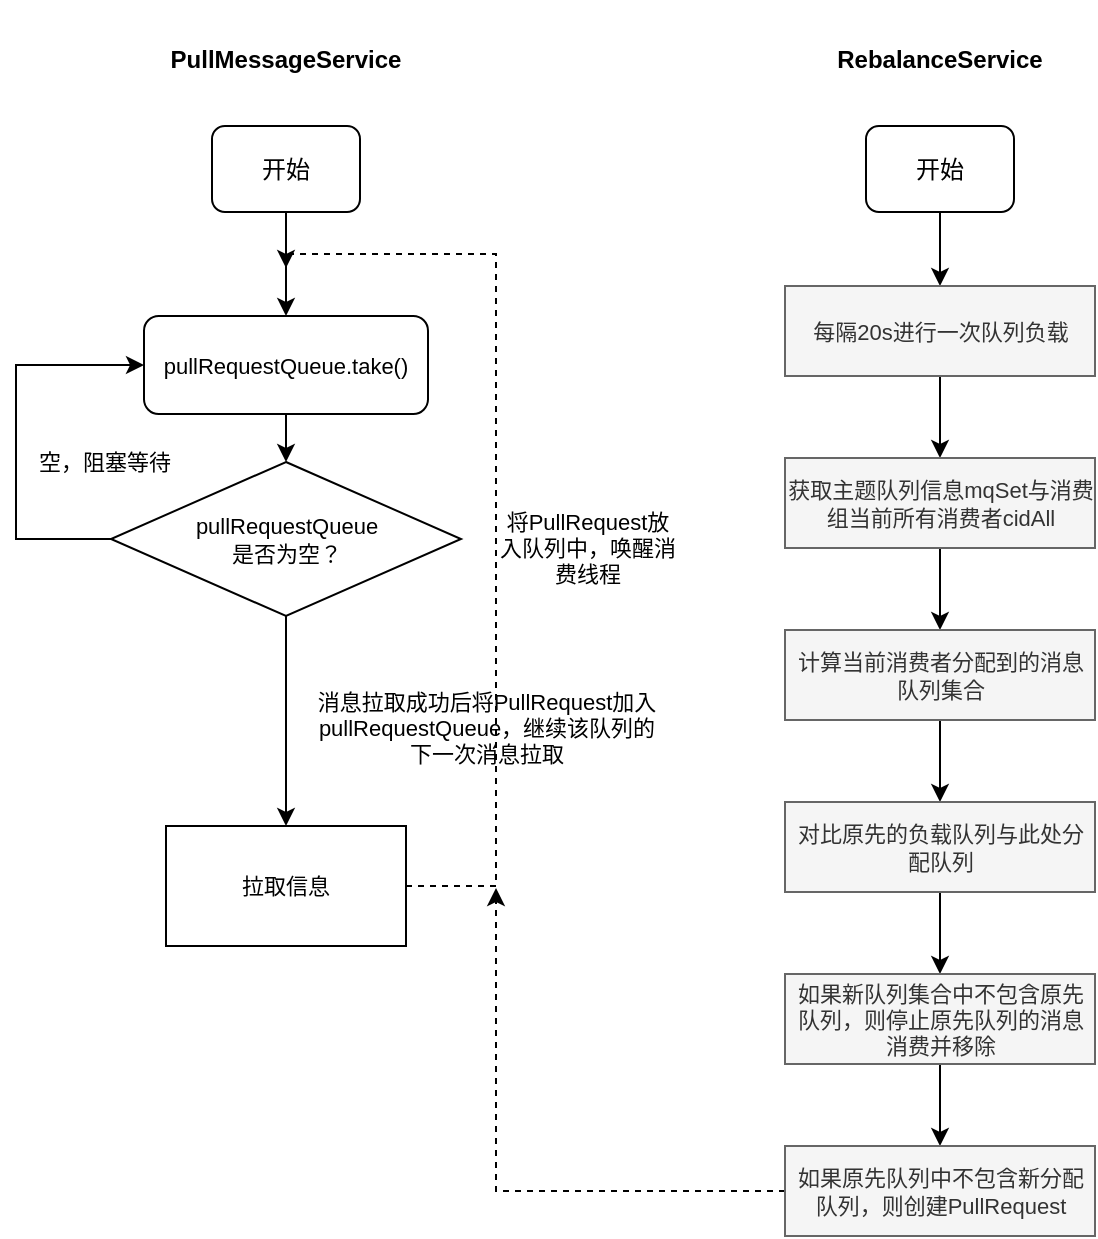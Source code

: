 <mxfile version="18.0.4" type="device"><diagram id="XelOWYu3pNfXOmx1y7ol" name="Page-1"><mxGraphModel dx="1535" dy="607" grid="0" gridSize="10" guides="1" tooltips="1" connect="1" arrows="1" fold="1" page="0" pageScale="1" pageWidth="827" pageHeight="1169" math="0" shadow="0"><root><mxCell id="0"/><mxCell id="1" parent="0"/><mxCell id="_-G2TWeiuOPs0bYhApLy-13" style="edgeStyle=orthogonalEdgeStyle;rounded=0;orthogonalLoop=1;jettySize=auto;html=1;entryX=0.5;entryY=0;entryDx=0;entryDy=0;fontSize=11;" edge="1" parent="1" source="_-G2TWeiuOPs0bYhApLy-1" target="_-G2TWeiuOPs0bYhApLy-5"><mxGeometry relative="1" as="geometry"/></mxCell><mxCell id="_-G2TWeiuOPs0bYhApLy-1" value="开始" style="rounded=1;whiteSpace=wrap;html=1;" vertex="1" parent="1"><mxGeometry x="26" y="100" width="74" height="43" as="geometry"/></mxCell><mxCell id="_-G2TWeiuOPs0bYhApLy-2" value="&lt;b&gt;PullMessageService&lt;/b&gt;" style="text;html=1;strokeColor=none;fillColor=none;align=center;verticalAlign=middle;whiteSpace=wrap;rounded=0;" vertex="1" parent="1"><mxGeometry x="8" y="37" width="110" height="60" as="geometry"/></mxCell><mxCell id="_-G2TWeiuOPs0bYhApLy-20" style="edgeStyle=orthogonalEdgeStyle;rounded=0;orthogonalLoop=1;jettySize=auto;html=1;entryX=0.5;entryY=0;entryDx=0;entryDy=0;fontSize=11;" edge="1" parent="1" source="_-G2TWeiuOPs0bYhApLy-3" target="_-G2TWeiuOPs0bYhApLy-17"><mxGeometry relative="1" as="geometry"/></mxCell><mxCell id="_-G2TWeiuOPs0bYhApLy-3" value="开始" style="rounded=1;whiteSpace=wrap;html=1;" vertex="1" parent="1"><mxGeometry x="353" y="100" width="74" height="43" as="geometry"/></mxCell><mxCell id="_-G2TWeiuOPs0bYhApLy-4" value="&lt;b&gt;RebalanceService&lt;/b&gt;" style="text;html=1;strokeColor=none;fillColor=none;align=center;verticalAlign=middle;whiteSpace=wrap;rounded=0;" vertex="1" parent="1"><mxGeometry x="335" y="37" width="110" height="60" as="geometry"/></mxCell><mxCell id="_-G2TWeiuOPs0bYhApLy-9" style="edgeStyle=orthogonalEdgeStyle;rounded=0;orthogonalLoop=1;jettySize=auto;html=1;fontSize=11;" edge="1" parent="1" source="_-G2TWeiuOPs0bYhApLy-5" target="_-G2TWeiuOPs0bYhApLy-6"><mxGeometry relative="1" as="geometry"/></mxCell><mxCell id="_-G2TWeiuOPs0bYhApLy-5" value="&lt;font style=&quot;font-size: 11px;&quot;&gt;pullRequestQueue.take()&lt;/font&gt;" style="rounded=1;whiteSpace=wrap;html=1;" vertex="1" parent="1"><mxGeometry x="-8" y="195" width="142" height="49" as="geometry"/></mxCell><mxCell id="_-G2TWeiuOPs0bYhApLy-7" style="edgeStyle=orthogonalEdgeStyle;rounded=0;orthogonalLoop=1;jettySize=auto;html=1;entryX=0;entryY=0.5;entryDx=0;entryDy=0;fontSize=11;" edge="1" parent="1" source="_-G2TWeiuOPs0bYhApLy-6" target="_-G2TWeiuOPs0bYhApLy-5"><mxGeometry relative="1" as="geometry"><Array as="points"><mxPoint x="-72" y="307"/><mxPoint x="-72" y="219"/></Array></mxGeometry></mxCell><mxCell id="_-G2TWeiuOPs0bYhApLy-11" style="edgeStyle=orthogonalEdgeStyle;rounded=0;orthogonalLoop=1;jettySize=auto;html=1;exitX=0.5;exitY=1;exitDx=0;exitDy=0;fontSize=11;" edge="1" parent="1" source="_-G2TWeiuOPs0bYhApLy-6" target="_-G2TWeiuOPs0bYhApLy-10"><mxGeometry relative="1" as="geometry"/></mxCell><mxCell id="_-G2TWeiuOPs0bYhApLy-6" value="pullRequestQueue&lt;br&gt;是否为空？" style="rhombus;whiteSpace=wrap;html=1;fontSize=11;" vertex="1" parent="1"><mxGeometry x="-24.5" y="268" width="175" height="77" as="geometry"/></mxCell><mxCell id="_-G2TWeiuOPs0bYhApLy-8" value="空，阻塞等待" style="text;html=1;strokeColor=none;fillColor=none;align=center;verticalAlign=middle;whiteSpace=wrap;rounded=0;fontSize=11;" vertex="1" parent="1"><mxGeometry x="-75" y="253" width="95" height="30" as="geometry"/></mxCell><mxCell id="_-G2TWeiuOPs0bYhApLy-12" style="edgeStyle=orthogonalEdgeStyle;rounded=0;orthogonalLoop=1;jettySize=auto;html=1;fontSize=11;dashed=1;" edge="1" parent="1" source="_-G2TWeiuOPs0bYhApLy-10"><mxGeometry relative="1" as="geometry"><mxPoint x="63" y="171" as="targetPoint"/><Array as="points"><mxPoint x="168" y="480"/><mxPoint x="168" y="164"/><mxPoint x="63" y="164"/></Array></mxGeometry></mxCell><mxCell id="_-G2TWeiuOPs0bYhApLy-10" value="拉取信息" style="rounded=0;whiteSpace=wrap;html=1;fontSize=11;" vertex="1" parent="1"><mxGeometry x="3" y="450" width="120" height="60" as="geometry"/></mxCell><mxCell id="_-G2TWeiuOPs0bYhApLy-14" value="将PullRequest放入队列中，唤醒消费线程" style="text;html=1;strokeColor=none;fillColor=none;align=center;verticalAlign=middle;whiteSpace=wrap;rounded=0;fontSize=11;" vertex="1" parent="1"><mxGeometry x="167" y="290" width="94" height="42" as="geometry"/></mxCell><mxCell id="_-G2TWeiuOPs0bYhApLy-16" value="消息拉取成功后将PullRequest加入pullRequestQueue，继续该队列的下一次消息拉取" style="text;html=1;strokeColor=none;fillColor=none;align=center;verticalAlign=middle;whiteSpace=wrap;rounded=0;fontSize=11;" vertex="1" parent="1"><mxGeometry x="74" y="371" width="179" height="60" as="geometry"/></mxCell><mxCell id="_-G2TWeiuOPs0bYhApLy-21" value="" style="edgeStyle=orthogonalEdgeStyle;rounded=0;orthogonalLoop=1;jettySize=auto;html=1;fontSize=11;" edge="1" parent="1" source="_-G2TWeiuOPs0bYhApLy-17" target="_-G2TWeiuOPs0bYhApLy-18"><mxGeometry relative="1" as="geometry"/></mxCell><mxCell id="_-G2TWeiuOPs0bYhApLy-17" value="每隔20s进行一次队列负载" style="rounded=0;whiteSpace=wrap;html=1;fontSize=11;fillColor=#f5f5f5;fontColor=#333333;strokeColor=#666666;" vertex="1" parent="1"><mxGeometry x="312.5" y="180" width="155" height="45" as="geometry"/></mxCell><mxCell id="_-G2TWeiuOPs0bYhApLy-22" value="" style="edgeStyle=orthogonalEdgeStyle;rounded=0;orthogonalLoop=1;jettySize=auto;html=1;fontSize=11;" edge="1" parent="1" source="_-G2TWeiuOPs0bYhApLy-18" target="_-G2TWeiuOPs0bYhApLy-19"><mxGeometry relative="1" as="geometry"/></mxCell><mxCell id="_-G2TWeiuOPs0bYhApLy-18" value="获取主题队列信息mqSet与消费组当前所有消费者cidAll" style="rounded=0;whiteSpace=wrap;html=1;fontSize=11;fillColor=#f5f5f5;fontColor=#333333;strokeColor=#666666;" vertex="1" parent="1"><mxGeometry x="312.5" y="266" width="155" height="45" as="geometry"/></mxCell><mxCell id="_-G2TWeiuOPs0bYhApLy-28" value="" style="edgeStyle=orthogonalEdgeStyle;rounded=0;orthogonalLoop=1;jettySize=auto;html=1;fontSize=11;" edge="1" parent="1" source="_-G2TWeiuOPs0bYhApLy-19" target="_-G2TWeiuOPs0bYhApLy-23"><mxGeometry relative="1" as="geometry"/></mxCell><mxCell id="_-G2TWeiuOPs0bYhApLy-19" value="计算当前消费者分配到的消息队列集合" style="rounded=0;whiteSpace=wrap;html=1;fontSize=11;fillColor=#f5f5f5;fontColor=#333333;strokeColor=#666666;" vertex="1" parent="1"><mxGeometry x="312.5" y="352" width="155" height="45" as="geometry"/></mxCell><mxCell id="_-G2TWeiuOPs0bYhApLy-29" value="" style="edgeStyle=orthogonalEdgeStyle;rounded=0;orthogonalLoop=1;jettySize=auto;html=1;fontSize=11;" edge="1" parent="1" source="_-G2TWeiuOPs0bYhApLy-23" target="_-G2TWeiuOPs0bYhApLy-24"><mxGeometry relative="1" as="geometry"/></mxCell><mxCell id="_-G2TWeiuOPs0bYhApLy-23" value="对比原先的负载队列与此处分配队列" style="rounded=0;whiteSpace=wrap;html=1;fontSize=11;fillColor=#f5f5f5;fontColor=#333333;strokeColor=#666666;" vertex="1" parent="1"><mxGeometry x="312.5" y="438" width="155" height="45" as="geometry"/></mxCell><mxCell id="_-G2TWeiuOPs0bYhApLy-30" value="" style="edgeStyle=orthogonalEdgeStyle;rounded=0;orthogonalLoop=1;jettySize=auto;html=1;fontSize=11;" edge="1" parent="1" source="_-G2TWeiuOPs0bYhApLy-24" target="_-G2TWeiuOPs0bYhApLy-25"><mxGeometry relative="1" as="geometry"/></mxCell><mxCell id="_-G2TWeiuOPs0bYhApLy-24" value="如果新队列集合中不包含原先队列，则停止原先队列的消息消费并移除" style="rounded=0;whiteSpace=wrap;html=1;fontSize=11;fillColor=#f5f5f5;fontColor=#333333;strokeColor=#666666;" vertex="1" parent="1"><mxGeometry x="312.5" y="524" width="155" height="45" as="geometry"/></mxCell><mxCell id="_-G2TWeiuOPs0bYhApLy-26" style="edgeStyle=orthogonalEdgeStyle;rounded=0;orthogonalLoop=1;jettySize=auto;html=1;exitX=0;exitY=0.5;exitDx=0;exitDy=0;fontSize=11;dashed=1;" edge="1" parent="1" source="_-G2TWeiuOPs0bYhApLy-25"><mxGeometry relative="1" as="geometry"><mxPoint x="168" y="481" as="targetPoint"/><Array as="points"><mxPoint x="168" y="632"/></Array></mxGeometry></mxCell><mxCell id="_-G2TWeiuOPs0bYhApLy-25" value="如果原先队列中不包含新分配队列，则创建PullRequest" style="rounded=0;whiteSpace=wrap;html=1;fontSize=11;fillColor=#f5f5f5;fontColor=#333333;strokeColor=#666666;" vertex="1" parent="1"><mxGeometry x="312.5" y="610" width="155" height="45" as="geometry"/></mxCell></root></mxGraphModel></diagram></mxfile>